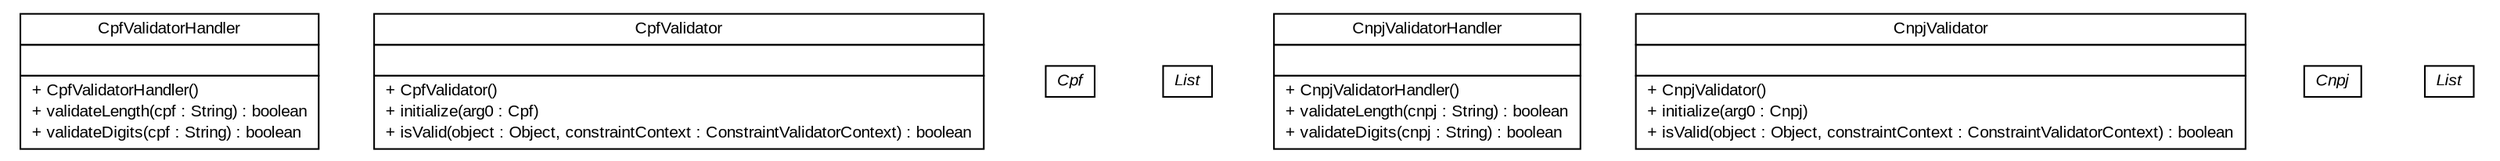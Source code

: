 #!/usr/local/bin/dot
#
# Class diagram 
# Generated by UMLGraph version R5_6 (http://www.umlgraph.org/)
#

digraph G {
	edge [fontname="arial",fontsize=10,labelfontname="arial",labelfontsize=10];
	node [fontname="arial",fontsize=10,shape=plaintext];
	nodesep=0.25;
	ranksep=0.5;
	// br.gov.to.sefaz.business.service.validation.custom.CpfValidatorHandler
	c62824 [label=<<table title="br.gov.to.sefaz.business.service.validation.custom.CpfValidatorHandler" border="0" cellborder="1" cellspacing="0" cellpadding="2" port="p" href="./CpfValidatorHandler.html">
		<tr><td><table border="0" cellspacing="0" cellpadding="1">
<tr><td align="center" balign="center"> CpfValidatorHandler </td></tr>
		</table></td></tr>
		<tr><td><table border="0" cellspacing="0" cellpadding="1">
<tr><td align="left" balign="left">  </td></tr>
		</table></td></tr>
		<tr><td><table border="0" cellspacing="0" cellpadding="1">
<tr><td align="left" balign="left"> + CpfValidatorHandler() </td></tr>
<tr><td align="left" balign="left"> + validateLength(cpf : String) : boolean </td></tr>
<tr><td align="left" balign="left"> + validateDigits(cpf : String) : boolean </td></tr>
		</table></td></tr>
		</table>>, URL="./CpfValidatorHandler.html", fontname="arial", fontcolor="black", fontsize=10.0];
	// br.gov.to.sefaz.business.service.validation.custom.CpfValidator
	c62825 [label=<<table title="br.gov.to.sefaz.business.service.validation.custom.CpfValidator" border="0" cellborder="1" cellspacing="0" cellpadding="2" port="p" href="./CpfValidator.html">
		<tr><td><table border="0" cellspacing="0" cellpadding="1">
<tr><td align="center" balign="center"> CpfValidator </td></tr>
		</table></td></tr>
		<tr><td><table border="0" cellspacing="0" cellpadding="1">
<tr><td align="left" balign="left">  </td></tr>
		</table></td></tr>
		<tr><td><table border="0" cellspacing="0" cellpadding="1">
<tr><td align="left" balign="left"> + CpfValidator() </td></tr>
<tr><td align="left" balign="left"> + initialize(arg0 : Cpf) </td></tr>
<tr><td align="left" balign="left"> + isValid(object : Object, constraintContext : ConstraintValidatorContext) : boolean </td></tr>
		</table></td></tr>
		</table>>, URL="./CpfValidator.html", fontname="arial", fontcolor="black", fontsize=10.0];
	// br.gov.to.sefaz.business.service.validation.custom.Cpf
	c62826 [label=<<table title="br.gov.to.sefaz.business.service.validation.custom.Cpf" border="0" cellborder="1" cellspacing="0" cellpadding="2" port="p" href="./Cpf.html">
		<tr><td><table border="0" cellspacing="0" cellpadding="1">
<tr><td align="center" balign="center"><font face="arial italic"> Cpf </font></td></tr>
		</table></td></tr>
		</table>>, URL="./Cpf.html", fontname="arial", fontcolor="black", fontsize=10.0];
	// br.gov.to.sefaz.business.service.validation.custom.Cpf.List
	c62827 [label=<<table title="br.gov.to.sefaz.business.service.validation.custom.Cpf.List" border="0" cellborder="1" cellspacing="0" cellpadding="2" port="p" href="./Cpf.List.html">
		<tr><td><table border="0" cellspacing="0" cellpadding="1">
<tr><td align="center" balign="center"><font face="arial italic"> List </font></td></tr>
		</table></td></tr>
		</table>>, URL="./Cpf.List.html", fontname="arial", fontcolor="black", fontsize=10.0];
	// br.gov.to.sefaz.business.service.validation.custom.CnpjValidatorHandler
	c62828 [label=<<table title="br.gov.to.sefaz.business.service.validation.custom.CnpjValidatorHandler" border="0" cellborder="1" cellspacing="0" cellpadding="2" port="p" href="./CnpjValidatorHandler.html">
		<tr><td><table border="0" cellspacing="0" cellpadding="1">
<tr><td align="center" balign="center"> CnpjValidatorHandler </td></tr>
		</table></td></tr>
		<tr><td><table border="0" cellspacing="0" cellpadding="1">
<tr><td align="left" balign="left">  </td></tr>
		</table></td></tr>
		<tr><td><table border="0" cellspacing="0" cellpadding="1">
<tr><td align="left" balign="left"> + CnpjValidatorHandler() </td></tr>
<tr><td align="left" balign="left"> + validateLength(cnpj : String) : boolean </td></tr>
<tr><td align="left" balign="left"> + validateDigits(cnpj : String) : boolean </td></tr>
		</table></td></tr>
		</table>>, URL="./CnpjValidatorHandler.html", fontname="arial", fontcolor="black", fontsize=10.0];
	// br.gov.to.sefaz.business.service.validation.custom.CnpjValidator
	c62829 [label=<<table title="br.gov.to.sefaz.business.service.validation.custom.CnpjValidator" border="0" cellborder="1" cellspacing="0" cellpadding="2" port="p" href="./CnpjValidator.html">
		<tr><td><table border="0" cellspacing="0" cellpadding="1">
<tr><td align="center" balign="center"> CnpjValidator </td></tr>
		</table></td></tr>
		<tr><td><table border="0" cellspacing="0" cellpadding="1">
<tr><td align="left" balign="left">  </td></tr>
		</table></td></tr>
		<tr><td><table border="0" cellspacing="0" cellpadding="1">
<tr><td align="left" balign="left"> + CnpjValidator() </td></tr>
<tr><td align="left" balign="left"> + initialize(arg0 : Cnpj) </td></tr>
<tr><td align="left" balign="left"> + isValid(object : Object, constraintContext : ConstraintValidatorContext) : boolean </td></tr>
		</table></td></tr>
		</table>>, URL="./CnpjValidator.html", fontname="arial", fontcolor="black", fontsize=10.0];
	// br.gov.to.sefaz.business.service.validation.custom.Cnpj
	c62830 [label=<<table title="br.gov.to.sefaz.business.service.validation.custom.Cnpj" border="0" cellborder="1" cellspacing="0" cellpadding="2" port="p" href="./Cnpj.html">
		<tr><td><table border="0" cellspacing="0" cellpadding="1">
<tr><td align="center" balign="center"><font face="arial italic"> Cnpj </font></td></tr>
		</table></td></tr>
		</table>>, URL="./Cnpj.html", fontname="arial", fontcolor="black", fontsize=10.0];
	// br.gov.to.sefaz.business.service.validation.custom.Cnpj.List
	c62831 [label=<<table title="br.gov.to.sefaz.business.service.validation.custom.Cnpj.List" border="0" cellborder="1" cellspacing="0" cellpadding="2" port="p" href="./Cnpj.List.html">
		<tr><td><table border="0" cellspacing="0" cellpadding="1">
<tr><td align="center" balign="center"><font face="arial italic"> List </font></td></tr>
		</table></td></tr>
		</table>>, URL="./Cnpj.List.html", fontname="arial", fontcolor="black", fontsize=10.0];
}

